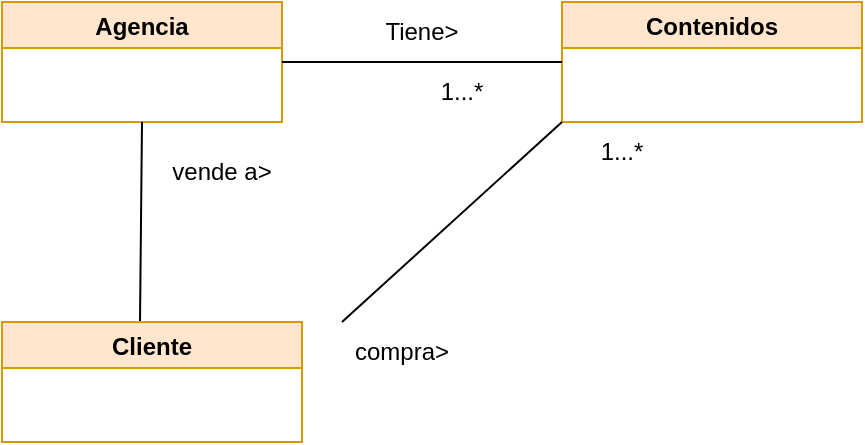 <mxfile version="20.0.1" type="device"><diagram id="ekoN_gACk8Ohc8oLUghY" name="Page-1"><mxGraphModel dx="512" dy="388" grid="1" gridSize="10" guides="1" tooltips="1" connect="1" arrows="1" fold="1" page="1" pageScale="1" pageWidth="827" pageHeight="1169" math="0" shadow="0"><root><mxCell id="0"/><mxCell id="1" parent="0"/><mxCell id="yZPRhIrQzIk1gTqHil_b-1" value="Agencia" style="swimlane;fillColor=#ffe6cc;strokeColor=#d79b00;" vertex="1" parent="1"><mxGeometry x="50" y="110" width="140" height="60" as="geometry"/></mxCell><mxCell id="yZPRhIrQzIk1gTqHil_b-2" value="Contenidos" style="swimlane;fillColor=#ffe6cc;strokeColor=#d79b00;startSize=23;" vertex="1" parent="1"><mxGeometry x="330" y="110" width="150" height="60" as="geometry"/></mxCell><mxCell id="yZPRhIrQzIk1gTqHil_b-3" value="Tiene&amp;gt;" style="text;html=1;strokeColor=none;fillColor=none;align=center;verticalAlign=middle;whiteSpace=wrap;rounded=0;" vertex="1" parent="1"><mxGeometry x="230" y="110" width="60" height="30" as="geometry"/></mxCell><mxCell id="yZPRhIrQzIk1gTqHil_b-4" value="" style="endArrow=none;html=1;rounded=0;entryX=0.5;entryY=1;entryDx=0;entryDy=0;exitX=0.46;exitY=0;exitDx=0;exitDy=0;exitPerimeter=0;" edge="1" parent="1"><mxGeometry width="50" height="50" relative="1" as="geometry"><mxPoint x="119" y="270" as="sourcePoint"/><mxPoint x="120" y="170" as="targetPoint"/></mxGeometry></mxCell><mxCell id="yZPRhIrQzIk1gTqHil_b-5" value="1...*" style="text;html=1;strokeColor=none;fillColor=none;align=center;verticalAlign=middle;whiteSpace=wrap;rounded=0;" vertex="1" parent="1"><mxGeometry x="250" y="140" width="60" height="30" as="geometry"/></mxCell><mxCell id="yZPRhIrQzIk1gTqHil_b-6" value="" style="endArrow=none;html=1;rounded=0;entryX=0;entryY=0.5;entryDx=0;entryDy=0;exitX=1;exitY=0.5;exitDx=0;exitDy=0;" edge="1" parent="1"><mxGeometry width="50" height="50" relative="1" as="geometry"><mxPoint x="190" y="140" as="sourcePoint"/><mxPoint x="330" y="140" as="targetPoint"/></mxGeometry></mxCell><mxCell id="yZPRhIrQzIk1gTqHil_b-7" value="" style="endArrow=none;html=1;rounded=0;entryX=0;entryY=1;entryDx=0;entryDy=0;" edge="1" parent="1"><mxGeometry width="50" height="50" relative="1" as="geometry"><mxPoint x="220" y="270" as="sourcePoint"/><mxPoint x="330" y="170" as="targetPoint"/></mxGeometry></mxCell><mxCell id="yZPRhIrQzIk1gTqHil_b-8" value="Cliente" style="swimlane;startSize=23;fillColor=#ffe6cc;strokeColor=#d79b00;" vertex="1" parent="1"><mxGeometry x="50" y="270" width="150" height="60" as="geometry"/></mxCell><mxCell id="yZPRhIrQzIk1gTqHil_b-9" value="1...*" style="text;html=1;strokeColor=none;fillColor=none;align=center;verticalAlign=middle;whiteSpace=wrap;rounded=0;" vertex="1" parent="1"><mxGeometry x="330" y="170" width="60" height="30" as="geometry"/></mxCell><mxCell id="yZPRhIrQzIk1gTqHil_b-10" value="compra&amp;gt;&lt;br&gt;" style="text;html=1;strokeColor=none;fillColor=none;align=center;verticalAlign=middle;whiteSpace=wrap;rounded=0;" vertex="1" parent="1"><mxGeometry x="220" y="270" width="60" height="30" as="geometry"/></mxCell><mxCell id="yZPRhIrQzIk1gTqHil_b-11" value="vende a&amp;gt;" style="text;html=1;strokeColor=none;fillColor=none;align=center;verticalAlign=middle;whiteSpace=wrap;rounded=0;" vertex="1" parent="1"><mxGeometry x="130" y="180" width="60" height="30" as="geometry"/></mxCell></root></mxGraphModel></diagram></mxfile>